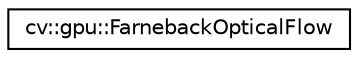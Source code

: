 digraph "Graphical Class Hierarchy"
{
 // LATEX_PDF_SIZE
  edge [fontname="Helvetica",fontsize="10",labelfontname="Helvetica",labelfontsize="10"];
  node [fontname="Helvetica",fontsize="10",shape=record];
  rankdir="LR";
  Node0 [label="cv::gpu::FarnebackOpticalFlow",height=0.2,width=0.4,color="black", fillcolor="white", style="filled",URL="$classcv_1_1gpu_1_1_farneback_optical_flow.html",tooltip=" "];
}
